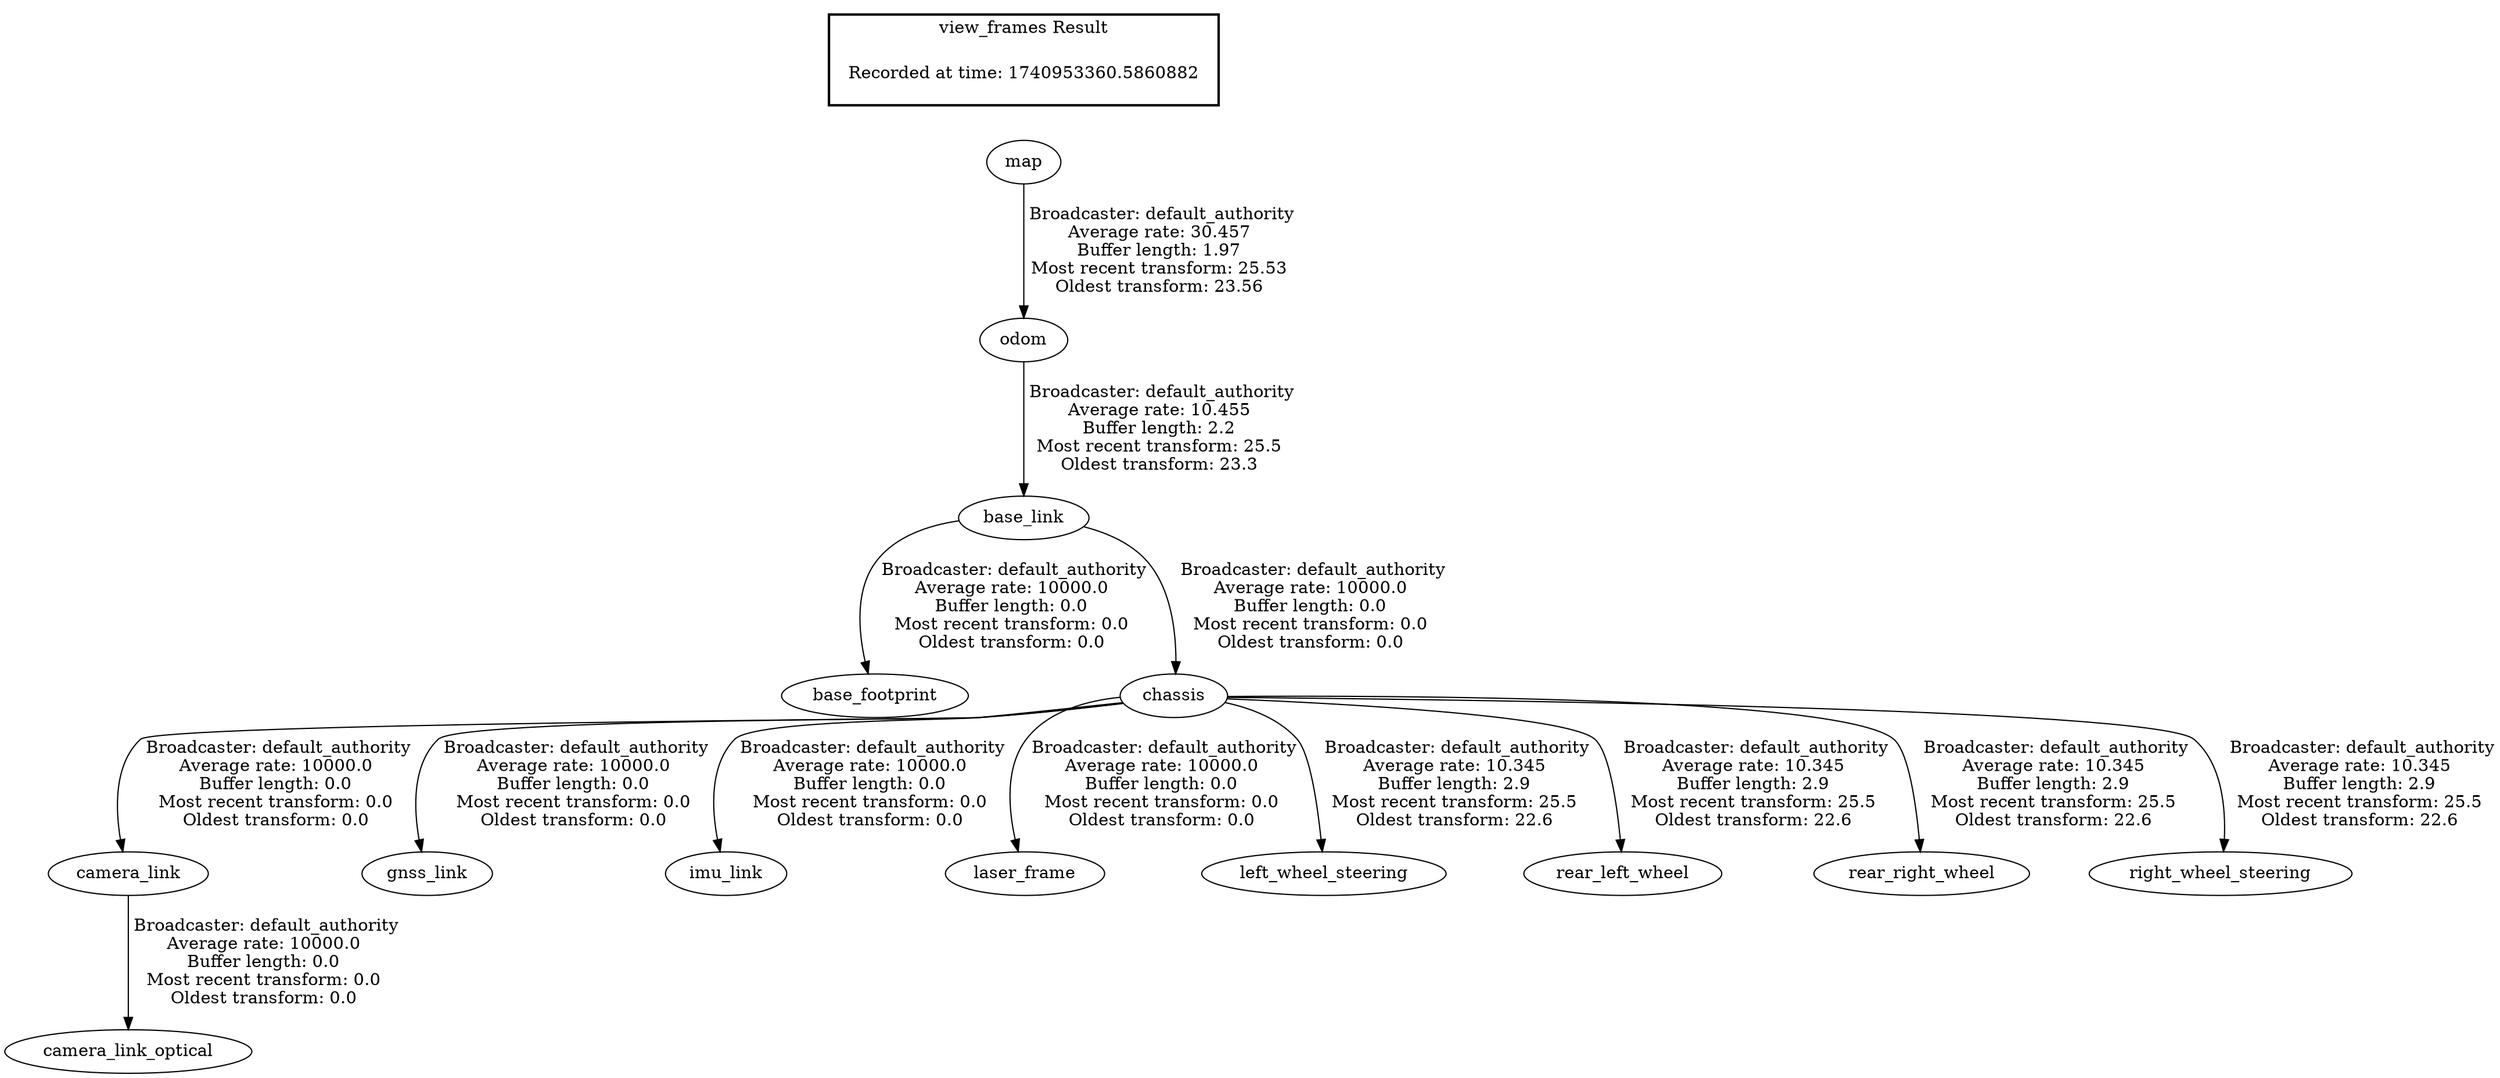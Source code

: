 digraph G {
"base_link" -> "base_footprint"[label=" Broadcaster: default_authority\nAverage rate: 10000.0\nBuffer length: 0.0\nMost recent transform: 0.0\nOldest transform: 0.0\n"];
"odom" -> "base_link"[label=" Broadcaster: default_authority\nAverage rate: 10.455\nBuffer length: 2.2\nMost recent transform: 25.5\nOldest transform: 23.3\n"];
"chassis" -> "camera_link"[label=" Broadcaster: default_authority\nAverage rate: 10000.0\nBuffer length: 0.0\nMost recent transform: 0.0\nOldest transform: 0.0\n"];
"base_link" -> "chassis"[label=" Broadcaster: default_authority\nAverage rate: 10000.0\nBuffer length: 0.0\nMost recent transform: 0.0\nOldest transform: 0.0\n"];
"camera_link" -> "camera_link_optical"[label=" Broadcaster: default_authority\nAverage rate: 10000.0\nBuffer length: 0.0\nMost recent transform: 0.0\nOldest transform: 0.0\n"];
"chassis" -> "gnss_link"[label=" Broadcaster: default_authority\nAverage rate: 10000.0\nBuffer length: 0.0\nMost recent transform: 0.0\nOldest transform: 0.0\n"];
"chassis" -> "imu_link"[label=" Broadcaster: default_authority\nAverage rate: 10000.0\nBuffer length: 0.0\nMost recent transform: 0.0\nOldest transform: 0.0\n"];
"chassis" -> "laser_frame"[label=" Broadcaster: default_authority\nAverage rate: 10000.0\nBuffer length: 0.0\nMost recent transform: 0.0\nOldest transform: 0.0\n"];
"chassis" -> "left_wheel_steering"[label=" Broadcaster: default_authority\nAverage rate: 10.345\nBuffer length: 2.9\nMost recent transform: 25.5\nOldest transform: 22.6\n"];
"chassis" -> "rear_left_wheel"[label=" Broadcaster: default_authority\nAverage rate: 10.345\nBuffer length: 2.9\nMost recent transform: 25.5\nOldest transform: 22.6\n"];
"chassis" -> "rear_right_wheel"[label=" Broadcaster: default_authority\nAverage rate: 10.345\nBuffer length: 2.9\nMost recent transform: 25.5\nOldest transform: 22.6\n"];
"chassis" -> "right_wheel_steering"[label=" Broadcaster: default_authority\nAverage rate: 10.345\nBuffer length: 2.9\nMost recent transform: 25.5\nOldest transform: 22.6\n"];
"map" -> "odom"[label=" Broadcaster: default_authority\nAverage rate: 30.457\nBuffer length: 1.97\nMost recent transform: 25.53\nOldest transform: 23.56\n"];
edge [style=invis];
 subgraph cluster_legend { style=bold; color=black; label ="view_frames Result";
"Recorded at time: 1740953360.5860882"[ shape=plaintext ] ;
}->"map";
}